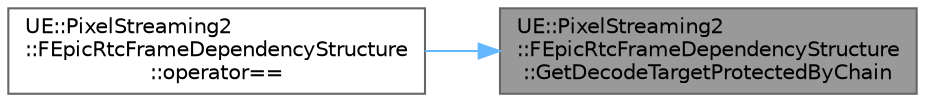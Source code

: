 digraph "UE::PixelStreaming2::FEpicRtcFrameDependencyStructure::GetDecodeTargetProtectedByChain"
{
 // INTERACTIVE_SVG=YES
 // LATEX_PDF_SIZE
  bgcolor="transparent";
  edge [fontname=Helvetica,fontsize=10,labelfontname=Helvetica,labelfontsize=10];
  node [fontname=Helvetica,fontsize=10,shape=box,height=0.2,width=0.4];
  rankdir="RL";
  Node1 [id="Node000001",label="UE::PixelStreaming2\l::FEpicRtcFrameDependencyStructure\l::GetDecodeTargetProtectedByChain",height=0.2,width=0.4,color="gray40", fillcolor="grey60", style="filled", fontcolor="black",tooltip=" "];
  Node1 -> Node2 [id="edge1_Node000001_Node000002",dir="back",color="steelblue1",style="solid",tooltip=" "];
  Node2 [id="Node000002",label="UE::PixelStreaming2\l::FEpicRtcFrameDependencyStructure\l::operator==",height=0.2,width=0.4,color="grey40", fillcolor="white", style="filled",URL="$d7/d1a/classUE_1_1PixelStreaming2_1_1FEpicRtcFrameDependencyStructure.html#a1ff7ffe21eaa5b02431f167b0ea9561d",tooltip=" "];
}
